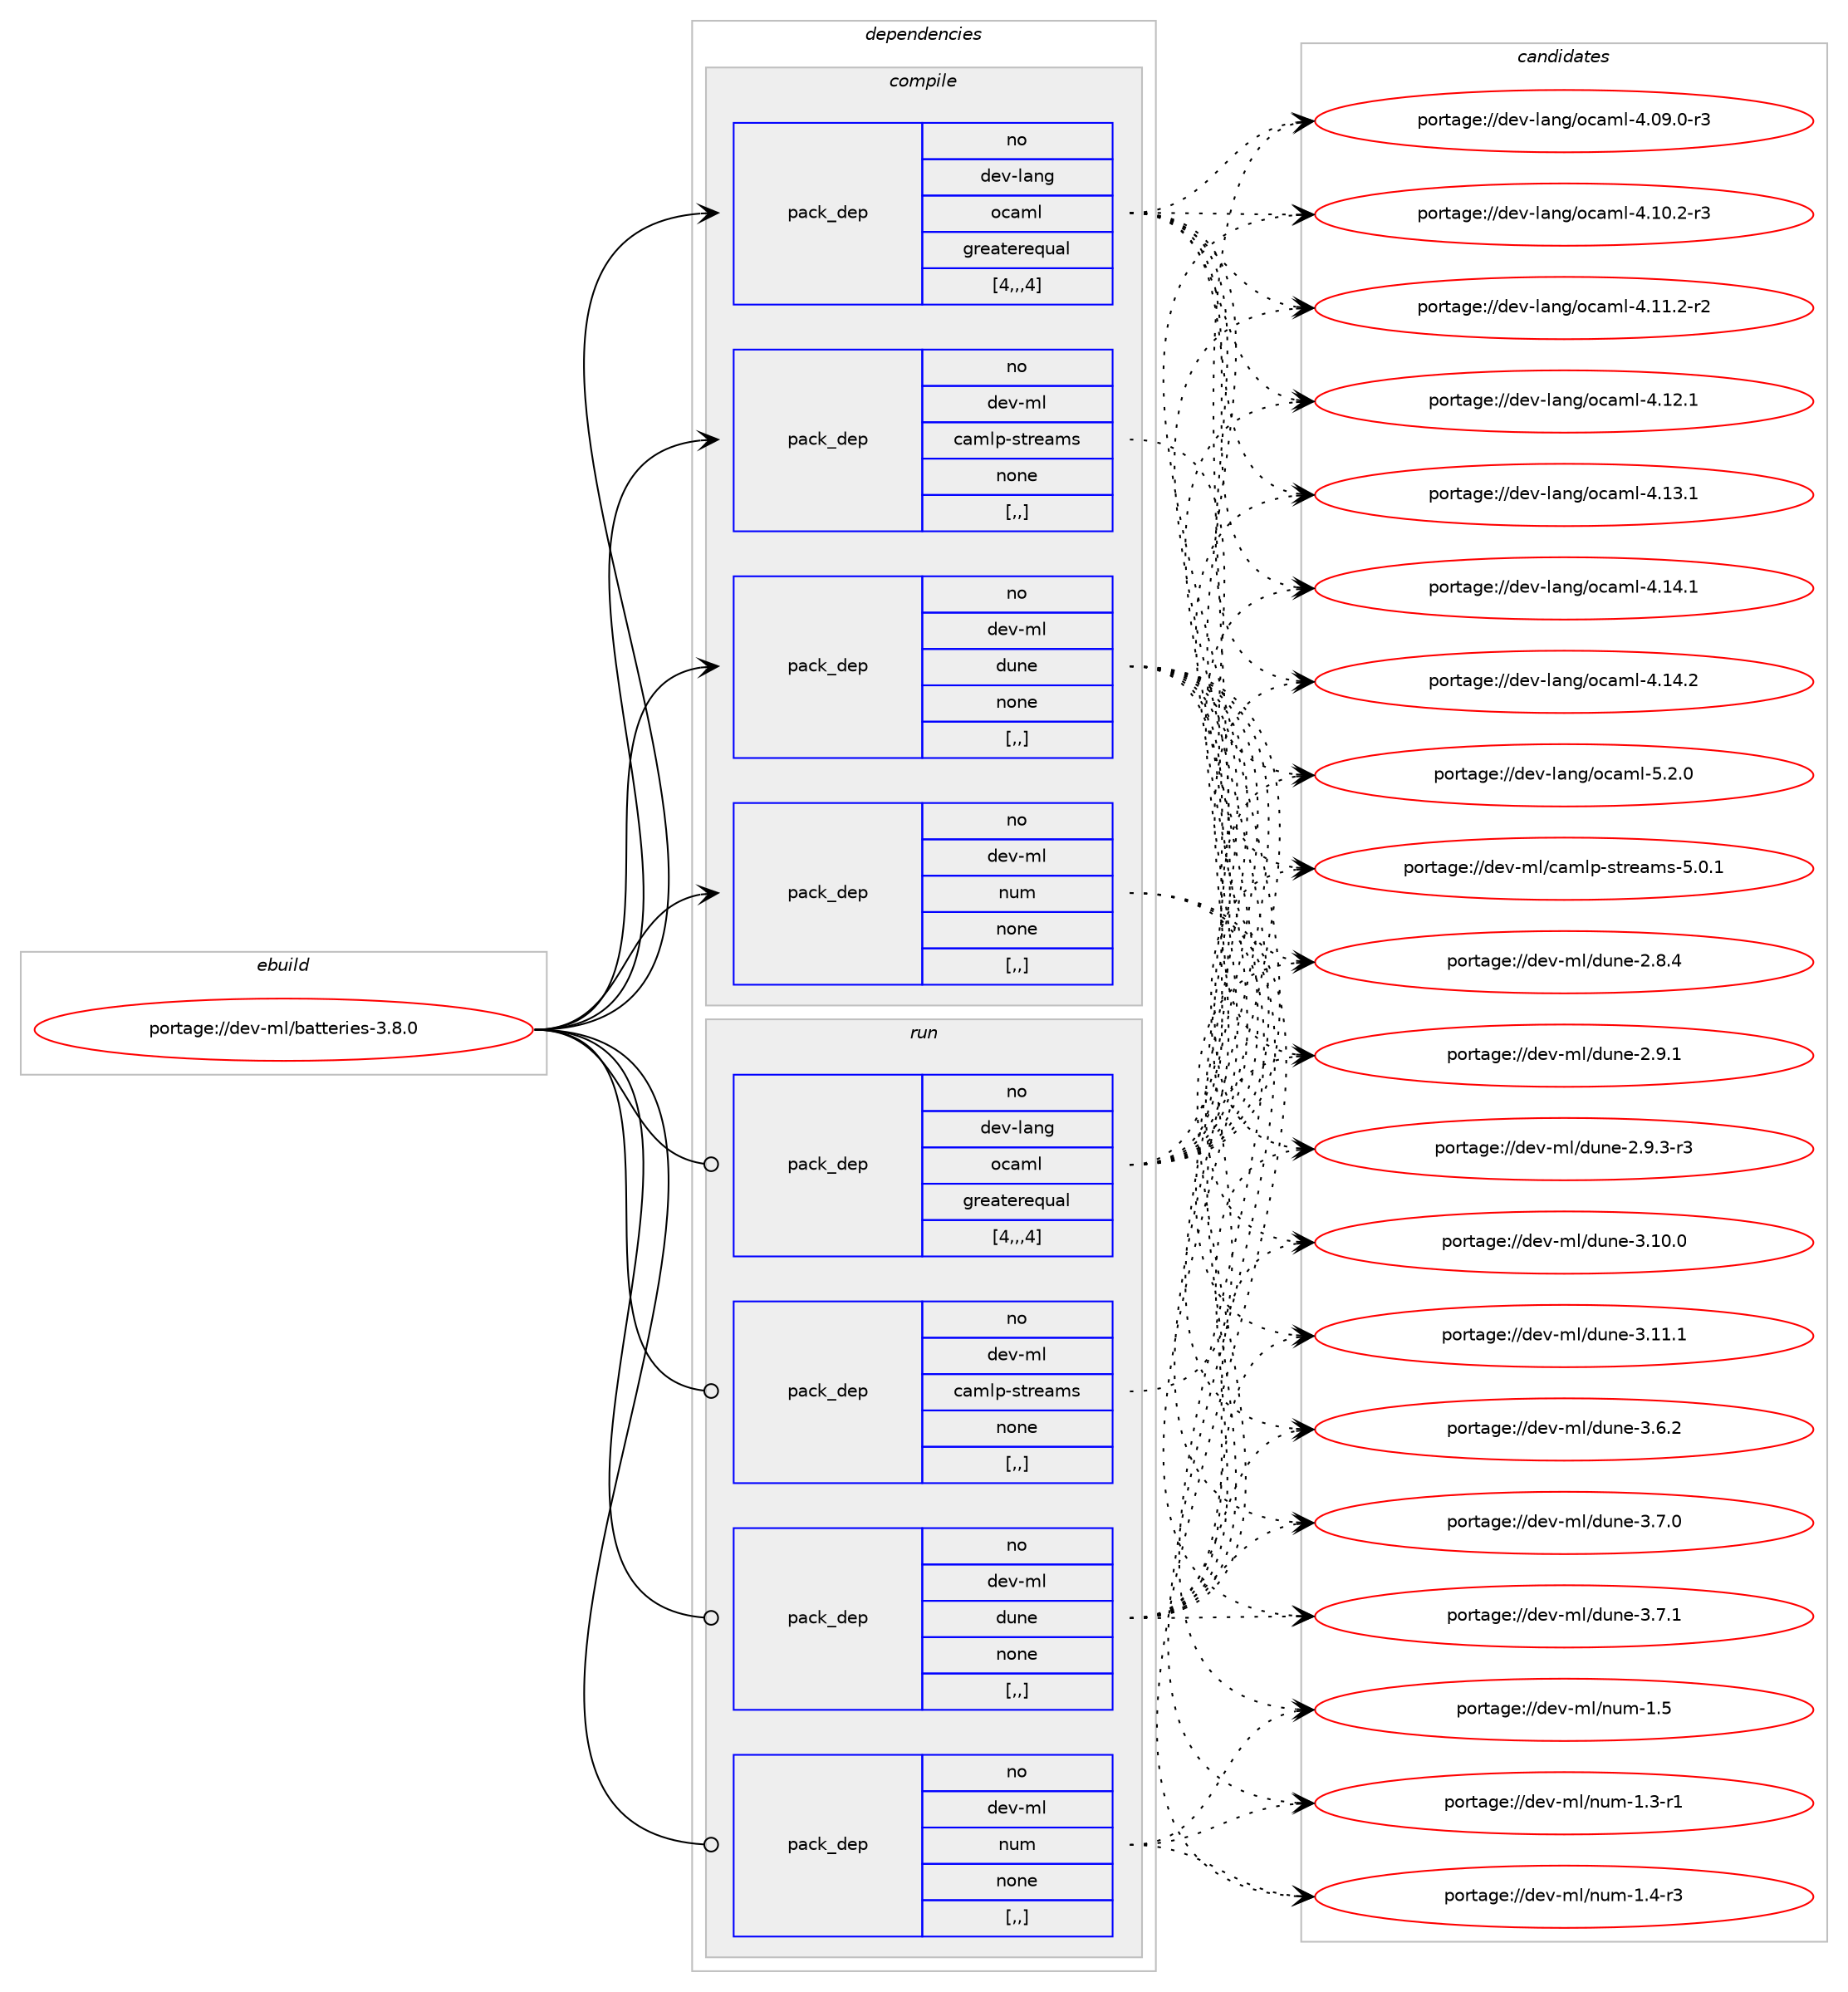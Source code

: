 digraph prolog {

# *************
# Graph options
# *************

newrank=true;
concentrate=true;
compound=true;
graph [rankdir=LR,fontname=Helvetica,fontsize=10,ranksep=1.5];#, ranksep=2.5, nodesep=0.2];
edge  [arrowhead=vee];
node  [fontname=Helvetica,fontsize=10];

# **********
# The ebuild
# **********

subgraph cluster_leftcol {
color=gray;
rank=same;
label=<<i>ebuild</i>>;
id [label="portage://dev-ml/batteries-3.8.0", color=red, width=4, href="../dev-ml/batteries-3.8.0.svg"];
}

# ****************
# The dependencies
# ****************

subgraph cluster_midcol {
color=gray;
label=<<i>dependencies</i>>;
subgraph cluster_compile {
fillcolor="#eeeeee";
style=filled;
label=<<i>compile</i>>;
subgraph pack85064 {
dependency114673 [label=<<TABLE BORDER="0" CELLBORDER="1" CELLSPACING="0" CELLPADDING="4" WIDTH="220"><TR><TD ROWSPAN="6" CELLPADDING="30">pack_dep</TD></TR><TR><TD WIDTH="110">no</TD></TR><TR><TD>dev-lang</TD></TR><TR><TD>ocaml</TD></TR><TR><TD>greaterequal</TD></TR><TR><TD>[4,,,4]</TD></TR></TABLE>>, shape=none, color=blue];
}
id:e -> dependency114673:w [weight=20,style="solid",arrowhead="vee"];
subgraph pack85065 {
dependency114674 [label=<<TABLE BORDER="0" CELLBORDER="1" CELLSPACING="0" CELLPADDING="4" WIDTH="220"><TR><TD ROWSPAN="6" CELLPADDING="30">pack_dep</TD></TR><TR><TD WIDTH="110">no</TD></TR><TR><TD>dev-ml</TD></TR><TR><TD>camlp-streams</TD></TR><TR><TD>none</TD></TR><TR><TD>[,,]</TD></TR></TABLE>>, shape=none, color=blue];
}
id:e -> dependency114674:w [weight=20,style="solid",arrowhead="vee"];
subgraph pack85066 {
dependency114675 [label=<<TABLE BORDER="0" CELLBORDER="1" CELLSPACING="0" CELLPADDING="4" WIDTH="220"><TR><TD ROWSPAN="6" CELLPADDING="30">pack_dep</TD></TR><TR><TD WIDTH="110">no</TD></TR><TR><TD>dev-ml</TD></TR><TR><TD>dune</TD></TR><TR><TD>none</TD></TR><TR><TD>[,,]</TD></TR></TABLE>>, shape=none, color=blue];
}
id:e -> dependency114675:w [weight=20,style="solid",arrowhead="vee"];
subgraph pack85067 {
dependency114676 [label=<<TABLE BORDER="0" CELLBORDER="1" CELLSPACING="0" CELLPADDING="4" WIDTH="220"><TR><TD ROWSPAN="6" CELLPADDING="30">pack_dep</TD></TR><TR><TD WIDTH="110">no</TD></TR><TR><TD>dev-ml</TD></TR><TR><TD>num</TD></TR><TR><TD>none</TD></TR><TR><TD>[,,]</TD></TR></TABLE>>, shape=none, color=blue];
}
id:e -> dependency114676:w [weight=20,style="solid",arrowhead="vee"];
}
subgraph cluster_compileandrun {
fillcolor="#eeeeee";
style=filled;
label=<<i>compile and run</i>>;
}
subgraph cluster_run {
fillcolor="#eeeeee";
style=filled;
label=<<i>run</i>>;
subgraph pack85068 {
dependency114677 [label=<<TABLE BORDER="0" CELLBORDER="1" CELLSPACING="0" CELLPADDING="4" WIDTH="220"><TR><TD ROWSPAN="6" CELLPADDING="30">pack_dep</TD></TR><TR><TD WIDTH="110">no</TD></TR><TR><TD>dev-lang</TD></TR><TR><TD>ocaml</TD></TR><TR><TD>greaterequal</TD></TR><TR><TD>[4,,,4]</TD></TR></TABLE>>, shape=none, color=blue];
}
id:e -> dependency114677:w [weight=20,style="solid",arrowhead="odot"];
subgraph pack85069 {
dependency114678 [label=<<TABLE BORDER="0" CELLBORDER="1" CELLSPACING="0" CELLPADDING="4" WIDTH="220"><TR><TD ROWSPAN="6" CELLPADDING="30">pack_dep</TD></TR><TR><TD WIDTH="110">no</TD></TR><TR><TD>dev-ml</TD></TR><TR><TD>camlp-streams</TD></TR><TR><TD>none</TD></TR><TR><TD>[,,]</TD></TR></TABLE>>, shape=none, color=blue];
}
id:e -> dependency114678:w [weight=20,style="solid",arrowhead="odot"];
subgraph pack85070 {
dependency114679 [label=<<TABLE BORDER="0" CELLBORDER="1" CELLSPACING="0" CELLPADDING="4" WIDTH="220"><TR><TD ROWSPAN="6" CELLPADDING="30">pack_dep</TD></TR><TR><TD WIDTH="110">no</TD></TR><TR><TD>dev-ml</TD></TR><TR><TD>dune</TD></TR><TR><TD>none</TD></TR><TR><TD>[,,]</TD></TR></TABLE>>, shape=none, color=blue];
}
id:e -> dependency114679:w [weight=20,style="solid",arrowhead="odot"];
subgraph pack85071 {
dependency114680 [label=<<TABLE BORDER="0" CELLBORDER="1" CELLSPACING="0" CELLPADDING="4" WIDTH="220"><TR><TD ROWSPAN="6" CELLPADDING="30">pack_dep</TD></TR><TR><TD WIDTH="110">no</TD></TR><TR><TD>dev-ml</TD></TR><TR><TD>num</TD></TR><TR><TD>none</TD></TR><TR><TD>[,,]</TD></TR></TABLE>>, shape=none, color=blue];
}
id:e -> dependency114680:w [weight=20,style="solid",arrowhead="odot"];
}
}

# **************
# The candidates
# **************

subgraph cluster_choices {
rank=same;
color=gray;
label=<<i>candidates</i>>;

subgraph choice85064 {
color=black;
nodesep=1;
choice1001011184510897110103471119997109108455246485746484511451 [label="portage://dev-lang/ocaml-4.09.0-r3", color=red, width=4,href="../dev-lang/ocaml-4.09.0-r3.svg"];
choice1001011184510897110103471119997109108455246494846504511451 [label="portage://dev-lang/ocaml-4.10.2-r3", color=red, width=4,href="../dev-lang/ocaml-4.10.2-r3.svg"];
choice1001011184510897110103471119997109108455246494946504511450 [label="portage://dev-lang/ocaml-4.11.2-r2", color=red, width=4,href="../dev-lang/ocaml-4.11.2-r2.svg"];
choice100101118451089711010347111999710910845524649504649 [label="portage://dev-lang/ocaml-4.12.1", color=red, width=4,href="../dev-lang/ocaml-4.12.1.svg"];
choice100101118451089711010347111999710910845524649514649 [label="portage://dev-lang/ocaml-4.13.1", color=red, width=4,href="../dev-lang/ocaml-4.13.1.svg"];
choice100101118451089711010347111999710910845524649524649 [label="portage://dev-lang/ocaml-4.14.1", color=red, width=4,href="../dev-lang/ocaml-4.14.1.svg"];
choice100101118451089711010347111999710910845524649524650 [label="portage://dev-lang/ocaml-4.14.2", color=red, width=4,href="../dev-lang/ocaml-4.14.2.svg"];
choice1001011184510897110103471119997109108455346504648 [label="portage://dev-lang/ocaml-5.2.0", color=red, width=4,href="../dev-lang/ocaml-5.2.0.svg"];
dependency114673:e -> choice1001011184510897110103471119997109108455246485746484511451:w [style=dotted,weight="100"];
dependency114673:e -> choice1001011184510897110103471119997109108455246494846504511451:w [style=dotted,weight="100"];
dependency114673:e -> choice1001011184510897110103471119997109108455246494946504511450:w [style=dotted,weight="100"];
dependency114673:e -> choice100101118451089711010347111999710910845524649504649:w [style=dotted,weight="100"];
dependency114673:e -> choice100101118451089711010347111999710910845524649514649:w [style=dotted,weight="100"];
dependency114673:e -> choice100101118451089711010347111999710910845524649524649:w [style=dotted,weight="100"];
dependency114673:e -> choice100101118451089711010347111999710910845524649524650:w [style=dotted,weight="100"];
dependency114673:e -> choice1001011184510897110103471119997109108455346504648:w [style=dotted,weight="100"];
}
subgraph choice85065 {
color=black;
nodesep=1;
choice100101118451091084799971091081124511511611410197109115455346484649 [label="portage://dev-ml/camlp-streams-5.0.1", color=red, width=4,href="../dev-ml/camlp-streams-5.0.1.svg"];
dependency114674:e -> choice100101118451091084799971091081124511511611410197109115455346484649:w [style=dotted,weight="100"];
}
subgraph choice85066 {
color=black;
nodesep=1;
choice1001011184510910847100117110101455046564652 [label="portage://dev-ml/dune-2.8.4", color=red, width=4,href="../dev-ml/dune-2.8.4.svg"];
choice1001011184510910847100117110101455046574649 [label="portage://dev-ml/dune-2.9.1", color=red, width=4,href="../dev-ml/dune-2.9.1.svg"];
choice10010111845109108471001171101014550465746514511451 [label="portage://dev-ml/dune-2.9.3-r3", color=red, width=4,href="../dev-ml/dune-2.9.3-r3.svg"];
choice100101118451091084710011711010145514649484648 [label="portage://dev-ml/dune-3.10.0", color=red, width=4,href="../dev-ml/dune-3.10.0.svg"];
choice100101118451091084710011711010145514649494649 [label="portage://dev-ml/dune-3.11.1", color=red, width=4,href="../dev-ml/dune-3.11.1.svg"];
choice1001011184510910847100117110101455146544650 [label="portage://dev-ml/dune-3.6.2", color=red, width=4,href="../dev-ml/dune-3.6.2.svg"];
choice1001011184510910847100117110101455146554648 [label="portage://dev-ml/dune-3.7.0", color=red, width=4,href="../dev-ml/dune-3.7.0.svg"];
choice1001011184510910847100117110101455146554649 [label="portage://dev-ml/dune-3.7.1", color=red, width=4,href="../dev-ml/dune-3.7.1.svg"];
dependency114675:e -> choice1001011184510910847100117110101455046564652:w [style=dotted,weight="100"];
dependency114675:e -> choice1001011184510910847100117110101455046574649:w [style=dotted,weight="100"];
dependency114675:e -> choice10010111845109108471001171101014550465746514511451:w [style=dotted,weight="100"];
dependency114675:e -> choice100101118451091084710011711010145514649484648:w [style=dotted,weight="100"];
dependency114675:e -> choice100101118451091084710011711010145514649494649:w [style=dotted,weight="100"];
dependency114675:e -> choice1001011184510910847100117110101455146544650:w [style=dotted,weight="100"];
dependency114675:e -> choice1001011184510910847100117110101455146554648:w [style=dotted,weight="100"];
dependency114675:e -> choice1001011184510910847100117110101455146554649:w [style=dotted,weight="100"];
}
subgraph choice85067 {
color=black;
nodesep=1;
choice1001011184510910847110117109454946514511449 [label="portage://dev-ml/num-1.3-r1", color=red, width=4,href="../dev-ml/num-1.3-r1.svg"];
choice1001011184510910847110117109454946524511451 [label="portage://dev-ml/num-1.4-r3", color=red, width=4,href="../dev-ml/num-1.4-r3.svg"];
choice100101118451091084711011710945494653 [label="portage://dev-ml/num-1.5", color=red, width=4,href="../dev-ml/num-1.5.svg"];
dependency114676:e -> choice1001011184510910847110117109454946514511449:w [style=dotted,weight="100"];
dependency114676:e -> choice1001011184510910847110117109454946524511451:w [style=dotted,weight="100"];
dependency114676:e -> choice100101118451091084711011710945494653:w [style=dotted,weight="100"];
}
subgraph choice85068 {
color=black;
nodesep=1;
choice1001011184510897110103471119997109108455246485746484511451 [label="portage://dev-lang/ocaml-4.09.0-r3", color=red, width=4,href="../dev-lang/ocaml-4.09.0-r3.svg"];
choice1001011184510897110103471119997109108455246494846504511451 [label="portage://dev-lang/ocaml-4.10.2-r3", color=red, width=4,href="../dev-lang/ocaml-4.10.2-r3.svg"];
choice1001011184510897110103471119997109108455246494946504511450 [label="portage://dev-lang/ocaml-4.11.2-r2", color=red, width=4,href="../dev-lang/ocaml-4.11.2-r2.svg"];
choice100101118451089711010347111999710910845524649504649 [label="portage://dev-lang/ocaml-4.12.1", color=red, width=4,href="../dev-lang/ocaml-4.12.1.svg"];
choice100101118451089711010347111999710910845524649514649 [label="portage://dev-lang/ocaml-4.13.1", color=red, width=4,href="../dev-lang/ocaml-4.13.1.svg"];
choice100101118451089711010347111999710910845524649524649 [label="portage://dev-lang/ocaml-4.14.1", color=red, width=4,href="../dev-lang/ocaml-4.14.1.svg"];
choice100101118451089711010347111999710910845524649524650 [label="portage://dev-lang/ocaml-4.14.2", color=red, width=4,href="../dev-lang/ocaml-4.14.2.svg"];
choice1001011184510897110103471119997109108455346504648 [label="portage://dev-lang/ocaml-5.2.0", color=red, width=4,href="../dev-lang/ocaml-5.2.0.svg"];
dependency114677:e -> choice1001011184510897110103471119997109108455246485746484511451:w [style=dotted,weight="100"];
dependency114677:e -> choice1001011184510897110103471119997109108455246494846504511451:w [style=dotted,weight="100"];
dependency114677:e -> choice1001011184510897110103471119997109108455246494946504511450:w [style=dotted,weight="100"];
dependency114677:e -> choice100101118451089711010347111999710910845524649504649:w [style=dotted,weight="100"];
dependency114677:e -> choice100101118451089711010347111999710910845524649514649:w [style=dotted,weight="100"];
dependency114677:e -> choice100101118451089711010347111999710910845524649524649:w [style=dotted,weight="100"];
dependency114677:e -> choice100101118451089711010347111999710910845524649524650:w [style=dotted,weight="100"];
dependency114677:e -> choice1001011184510897110103471119997109108455346504648:w [style=dotted,weight="100"];
}
subgraph choice85069 {
color=black;
nodesep=1;
choice100101118451091084799971091081124511511611410197109115455346484649 [label="portage://dev-ml/camlp-streams-5.0.1", color=red, width=4,href="../dev-ml/camlp-streams-5.0.1.svg"];
dependency114678:e -> choice100101118451091084799971091081124511511611410197109115455346484649:w [style=dotted,weight="100"];
}
subgraph choice85070 {
color=black;
nodesep=1;
choice1001011184510910847100117110101455046564652 [label="portage://dev-ml/dune-2.8.4", color=red, width=4,href="../dev-ml/dune-2.8.4.svg"];
choice1001011184510910847100117110101455046574649 [label="portage://dev-ml/dune-2.9.1", color=red, width=4,href="../dev-ml/dune-2.9.1.svg"];
choice10010111845109108471001171101014550465746514511451 [label="portage://dev-ml/dune-2.9.3-r3", color=red, width=4,href="../dev-ml/dune-2.9.3-r3.svg"];
choice100101118451091084710011711010145514649484648 [label="portage://dev-ml/dune-3.10.0", color=red, width=4,href="../dev-ml/dune-3.10.0.svg"];
choice100101118451091084710011711010145514649494649 [label="portage://dev-ml/dune-3.11.1", color=red, width=4,href="../dev-ml/dune-3.11.1.svg"];
choice1001011184510910847100117110101455146544650 [label="portage://dev-ml/dune-3.6.2", color=red, width=4,href="../dev-ml/dune-3.6.2.svg"];
choice1001011184510910847100117110101455146554648 [label="portage://dev-ml/dune-3.7.0", color=red, width=4,href="../dev-ml/dune-3.7.0.svg"];
choice1001011184510910847100117110101455146554649 [label="portage://dev-ml/dune-3.7.1", color=red, width=4,href="../dev-ml/dune-3.7.1.svg"];
dependency114679:e -> choice1001011184510910847100117110101455046564652:w [style=dotted,weight="100"];
dependency114679:e -> choice1001011184510910847100117110101455046574649:w [style=dotted,weight="100"];
dependency114679:e -> choice10010111845109108471001171101014550465746514511451:w [style=dotted,weight="100"];
dependency114679:e -> choice100101118451091084710011711010145514649484648:w [style=dotted,weight="100"];
dependency114679:e -> choice100101118451091084710011711010145514649494649:w [style=dotted,weight="100"];
dependency114679:e -> choice1001011184510910847100117110101455146544650:w [style=dotted,weight="100"];
dependency114679:e -> choice1001011184510910847100117110101455146554648:w [style=dotted,weight="100"];
dependency114679:e -> choice1001011184510910847100117110101455146554649:w [style=dotted,weight="100"];
}
subgraph choice85071 {
color=black;
nodesep=1;
choice1001011184510910847110117109454946514511449 [label="portage://dev-ml/num-1.3-r1", color=red, width=4,href="../dev-ml/num-1.3-r1.svg"];
choice1001011184510910847110117109454946524511451 [label="portage://dev-ml/num-1.4-r3", color=red, width=4,href="../dev-ml/num-1.4-r3.svg"];
choice100101118451091084711011710945494653 [label="portage://dev-ml/num-1.5", color=red, width=4,href="../dev-ml/num-1.5.svg"];
dependency114680:e -> choice1001011184510910847110117109454946514511449:w [style=dotted,weight="100"];
dependency114680:e -> choice1001011184510910847110117109454946524511451:w [style=dotted,weight="100"];
dependency114680:e -> choice100101118451091084711011710945494653:w [style=dotted,weight="100"];
}
}

}
